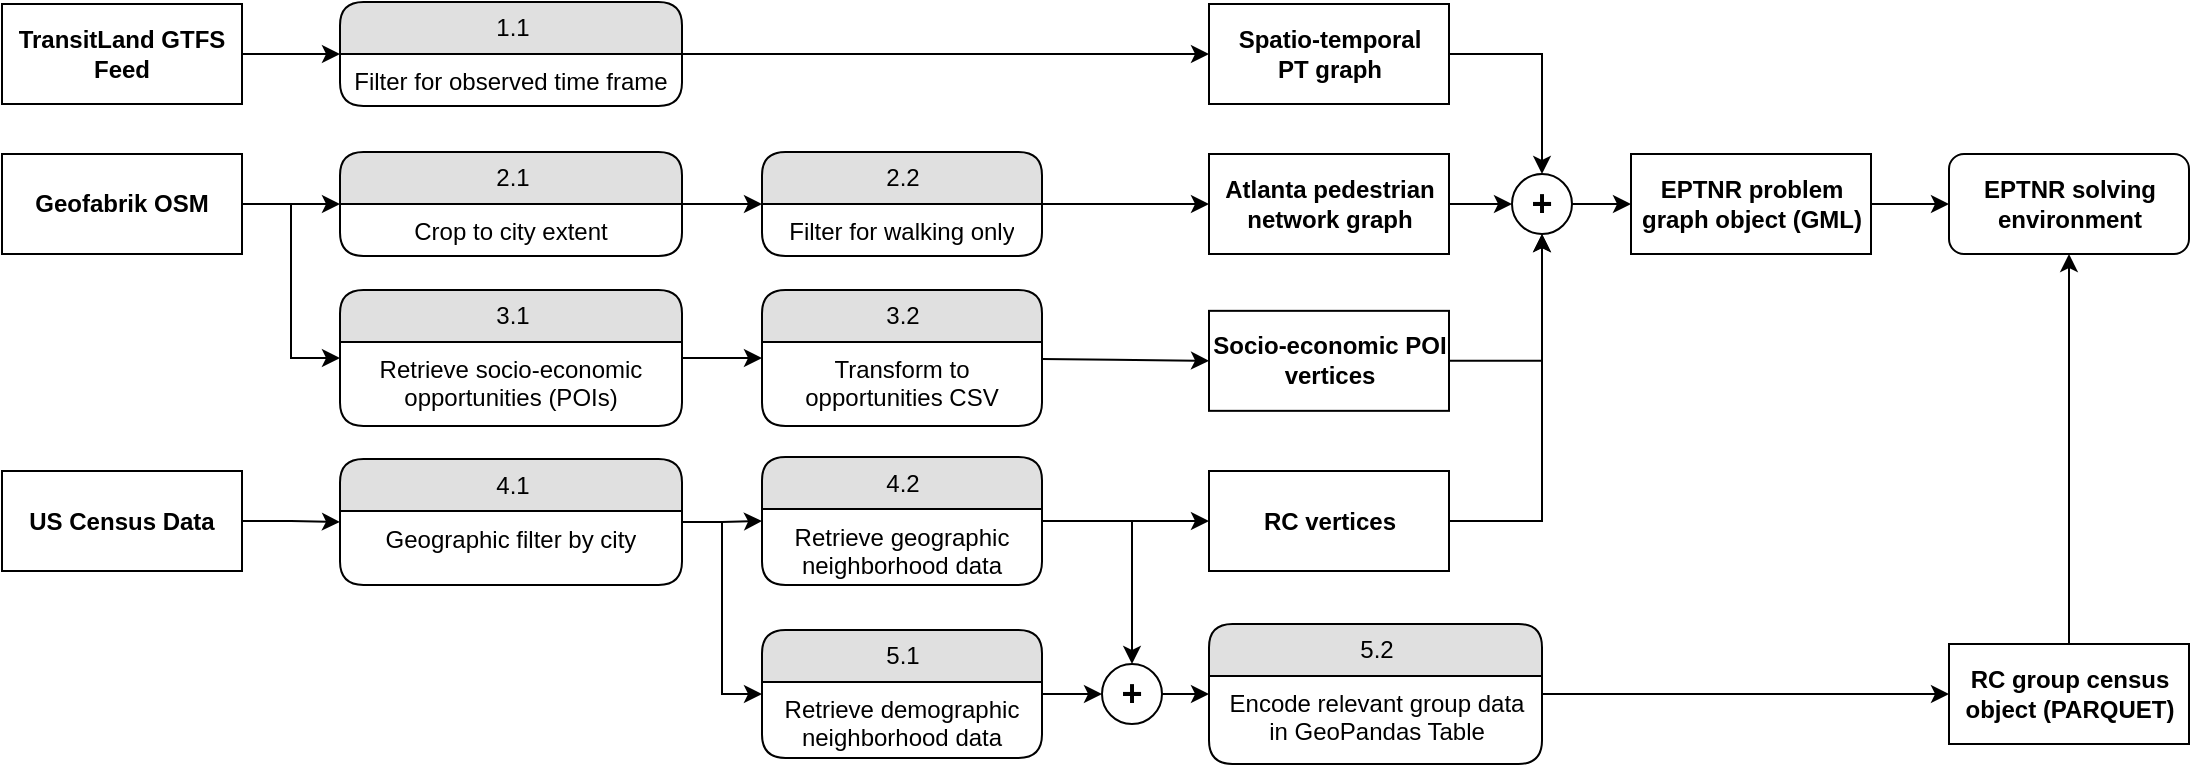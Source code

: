 <mxfile version="21.2.9" type="device">
  <diagram name="Page-1" id="BJRAtjOBlefh92h8dPco">
    <mxGraphModel dx="1509" dy="854" grid="1" gridSize="10" guides="1" tooltips="1" connect="1" arrows="1" fold="1" page="1" pageScale="1" pageWidth="850" pageHeight="1100" math="0" shadow="0">
      <root>
        <mxCell id="0" />
        <mxCell id="1" parent="0" />
        <mxCell id="rKIdzWX5Z8vHiSkLgWw_-30" style="edgeStyle=orthogonalEdgeStyle;rounded=0;orthogonalLoop=1;jettySize=auto;html=1;exitX=1;exitY=0.5;exitDx=0;exitDy=0;fontFamily=Helvetica;" parent="1" source="rKIdzWX5Z8vHiSkLgWw_-31" edge="1" target="rKIdzWX5Z8vHiSkLgWw_-33">
          <mxGeometry relative="1" as="geometry">
            <mxPoint x="242" y="482" as="targetPoint" />
          </mxGeometry>
        </mxCell>
        <mxCell id="rKIdzWX5Z8vHiSkLgWw_-31" value="&lt;b&gt;TransitLand GTFS Feed&lt;/b&gt;" style="whiteSpace=wrap;html=1;rounded=0;shadow=0;comic=0;labelBackgroundColor=none;strokeWidth=1;fontFamily=Helvetica;fontSize=12;align=center;" parent="1" vertex="1">
          <mxGeometry x="60" y="457" width="120" height="50" as="geometry" />
        </mxCell>
        <mxCell id="rKIdzWX5Z8vHiSkLgWw_-32" style="edgeStyle=orthogonalEdgeStyle;rounded=0;orthogonalLoop=1;jettySize=auto;html=1;exitX=1;exitY=0.5;exitDx=0;exitDy=0;fontFamily=Helvetica;" parent="1" source="rKIdzWX5Z8vHiSkLgWw_-33" target="rKIdzWX5Z8vHiSkLgWw_-47" edge="1">
          <mxGeometry relative="1" as="geometry" />
        </mxCell>
        <mxCell id="rKIdzWX5Z8vHiSkLgWw_-33" value="1.1" style="swimlane;html=1;fontStyle=0;childLayout=stackLayout;horizontal=1;startSize=26;fillColor=#e0e0e0;horizontalStack=0;resizeParent=1;resizeLast=0;collapsible=1;marginBottom=0;swimlaneFillColor=#ffffff;align=center;rounded=1;shadow=0;comic=0;labelBackgroundColor=none;strokeWidth=1;fontFamily=Helvetica;fontSize=12" parent="1" vertex="1">
          <mxGeometry x="229" y="456" width="171" height="52" as="geometry" />
        </mxCell>
        <mxCell id="rKIdzWX5Z8vHiSkLgWw_-34" value="Filter for observed time frame" style="text;html=1;strokeColor=none;fillColor=none;spacingLeft=4;spacingRight=4;whiteSpace=wrap;overflow=hidden;rotatable=0;points=[[0,0.5],[1,0.5]];portConstraint=eastwest;align=center;fontFamily=Helvetica;" parent="rKIdzWX5Z8vHiSkLgWw_-33" vertex="1">
          <mxGeometry y="26" width="171" height="26" as="geometry" />
        </mxCell>
        <mxCell id="rKIdzWX5Z8vHiSkLgWw_-35" style="edgeStyle=orthogonalEdgeStyle;rounded=0;orthogonalLoop=1;jettySize=auto;html=1;exitX=0.5;exitY=0;exitDx=0;exitDy=0;startArrow=none;fontFamily=Helvetica;" parent="1" source="rKIdzWX5Z8vHiSkLgWw_-74" target="rKIdzWX5Z8vHiSkLgWw_-112" edge="1">
          <mxGeometry relative="1" as="geometry">
            <mxPoint x="1093.5" y="579.5" as="targetPoint" />
          </mxGeometry>
        </mxCell>
        <mxCell id="rKIdzWX5Z8vHiSkLgWw_-36" style="edgeStyle=orthogonalEdgeStyle;rounded=0;orthogonalLoop=1;jettySize=auto;html=1;entryX=0;entryY=0.5;entryDx=0;entryDy=0;fontFamily=Helvetica;" parent="1" source="rKIdzWX5Z8vHiSkLgWw_-96" target="rKIdzWX5Z8vHiSkLgWw_-65" edge="1">
          <mxGeometry relative="1" as="geometry">
            <mxPoint x="565" y="815" as="sourcePoint" />
          </mxGeometry>
        </mxCell>
        <mxCell id="rKIdzWX5Z8vHiSkLgWw_-39" style="edgeStyle=orthogonalEdgeStyle;rounded=0;orthogonalLoop=1;jettySize=auto;html=1;exitX=1;exitY=0.5;exitDx=0;exitDy=0;fontFamily=Helvetica;" parent="1" source="rKIdzWX5Z8vHiSkLgWw_-40" target="rKIdzWX5Z8vHiSkLgWw_-48" edge="1">
          <mxGeometry relative="1" as="geometry" />
        </mxCell>
        <mxCell id="rKIdzWX5Z8vHiSkLgWw_-40" value="&lt;b&gt;Geofabrik OSM&lt;/b&gt;" style="whiteSpace=wrap;html=1;rounded=0;shadow=0;comic=0;labelBackgroundColor=none;strokeWidth=1;fontFamily=Helvetica;fontSize=12;align=center;" parent="1" vertex="1">
          <mxGeometry x="60" y="532" width="120" height="50" as="geometry" />
        </mxCell>
        <mxCell id="rKIdzWX5Z8vHiSkLgWw_-93" style="edgeStyle=orthogonalEdgeStyle;rounded=0;orthogonalLoop=1;jettySize=auto;html=1;fontFamily=Helvetica;" parent="1" source="rKIdzWX5Z8vHiSkLgWw_-42" target="rKIdzWX5Z8vHiSkLgWw_-90" edge="1">
          <mxGeometry relative="1" as="geometry" />
        </mxCell>
        <mxCell id="rKIdzWX5Z8vHiSkLgWw_-42" value="&lt;b&gt;US Census Data&lt;/b&gt;" style="whiteSpace=wrap;html=1;rounded=0;shadow=0;comic=0;labelBackgroundColor=none;strokeWidth=1;fontFamily=Helvetica;fontSize=12;align=center;" parent="1" vertex="1">
          <mxGeometry x="60" y="690.5" width="120" height="50" as="geometry" />
        </mxCell>
        <mxCell id="rKIdzWX5Z8vHiSkLgWw_-46" style="edgeStyle=orthogonalEdgeStyle;rounded=0;orthogonalLoop=1;jettySize=auto;html=1;exitX=1;exitY=0.5;exitDx=0;exitDy=0;entryX=0.5;entryY=0;entryDx=0;entryDy=0;fontFamily=Helvetica;" parent="1" source="rKIdzWX5Z8vHiSkLgWw_-47" target="rKIdzWX5Z8vHiSkLgWw_-54" edge="1">
          <mxGeometry relative="1" as="geometry" />
        </mxCell>
        <mxCell id="rKIdzWX5Z8vHiSkLgWw_-47" value="Spatio-temporal &lt;br&gt;PT graph" style="whiteSpace=wrap;html=1;rounded=0;shadow=0;comic=0;labelBackgroundColor=none;strokeWidth=1;fontFamily=Helvetica;fontSize=12;align=center;fontStyle=1" parent="1" vertex="1">
          <mxGeometry x="663.5" y="457" width="120" height="50" as="geometry" />
        </mxCell>
        <mxCell id="rKIdzWX5Z8vHiSkLgWw_-48" value="2.1" style="swimlane;html=1;fontStyle=0;childLayout=stackLayout;horizontal=1;startSize=26;fillColor=#e0e0e0;horizontalStack=0;resizeParent=1;resizeLast=0;collapsible=1;marginBottom=0;swimlaneFillColor=#ffffff;align=center;rounded=1;shadow=0;comic=0;labelBackgroundColor=none;strokeWidth=1;fontFamily=Helvetica;fontSize=12" parent="1" vertex="1">
          <mxGeometry x="229" y="531" width="171" height="52" as="geometry" />
        </mxCell>
        <mxCell id="rKIdzWX5Z8vHiSkLgWw_-49" value="Crop to city extent" style="text;html=1;strokeColor=none;fillColor=none;spacingLeft=4;spacingRight=4;whiteSpace=wrap;overflow=hidden;rotatable=0;points=[[0,0.5],[1,0.5]];portConstraint=eastwest;align=center;fontFamily=Helvetica;" parent="rKIdzWX5Z8vHiSkLgWw_-48" vertex="1">
          <mxGeometry y="26" width="171" height="26" as="geometry" />
        </mxCell>
        <mxCell id="rKIdzWX5Z8vHiSkLgWw_-50" style="edgeStyle=orthogonalEdgeStyle;rounded=0;orthogonalLoop=1;jettySize=auto;html=1;exitX=1;exitY=0.5;exitDx=0;exitDy=0;entryX=0;entryY=0.5;entryDx=0;entryDy=0;fontFamily=Helvetica;" parent="1" source="rKIdzWX5Z8vHiSkLgWw_-48" target="rKIdzWX5Z8vHiSkLgWw_-81" edge="1">
          <mxGeometry relative="1" as="geometry">
            <mxPoint x="622" y="571" as="sourcePoint" />
          </mxGeometry>
        </mxCell>
        <mxCell id="rKIdzWX5Z8vHiSkLgWw_-51" style="edgeStyle=orthogonalEdgeStyle;rounded=0;orthogonalLoop=1;jettySize=auto;html=1;exitX=1;exitY=0.5;exitDx=0;exitDy=0;entryX=0;entryY=0.5;entryDx=0;entryDy=0;fontFamily=Helvetica;" parent="1" source="rKIdzWX5Z8vHiSkLgWw_-52" target="rKIdzWX5Z8vHiSkLgWw_-54" edge="1">
          <mxGeometry relative="1" as="geometry" />
        </mxCell>
        <mxCell id="rKIdzWX5Z8vHiSkLgWw_-52" value="Atlanta pedestrian network graph" style="whiteSpace=wrap;html=1;rounded=0;shadow=0;comic=0;labelBackgroundColor=none;strokeWidth=1;fontFamily=Helvetica;fontSize=12;align=center;fontStyle=1" parent="1" vertex="1">
          <mxGeometry x="663.5" y="532" width="120" height="50" as="geometry" />
        </mxCell>
        <mxCell id="rKIdzWX5Z8vHiSkLgWw_-53" style="edgeStyle=orthogonalEdgeStyle;rounded=0;orthogonalLoop=1;jettySize=auto;html=1;exitX=1;exitY=0.5;exitDx=0;exitDy=0;entryX=0;entryY=0.5;entryDx=0;entryDy=0;fontFamily=Helvetica;" parent="1" source="rKIdzWX5Z8vHiSkLgWw_-54" target="rKIdzWX5Z8vHiSkLgWw_-76" edge="1">
          <mxGeometry relative="1" as="geometry">
            <mxPoint x="960.5" y="569" as="targetPoint" />
          </mxGeometry>
        </mxCell>
        <mxCell id="rKIdzWX5Z8vHiSkLgWw_-54" value="&lt;b&gt;&lt;font style=&quot;font-size: 18px&quot;&gt;+&lt;/font&gt;&lt;/b&gt;" style="ellipse;whiteSpace=wrap;html=1;rounded=1;shadow=0;comic=0;labelBackgroundColor=none;strokeWidth=1;fontFamily=Helvetica;fontSize=12;align=center;" parent="1" vertex="1">
          <mxGeometry x="815" y="542" width="30" height="30" as="geometry" />
        </mxCell>
        <mxCell id="rKIdzWX5Z8vHiSkLgWw_-56" style="edgeStyle=orthogonalEdgeStyle;rounded=0;orthogonalLoop=1;jettySize=auto;html=1;exitX=1;exitY=0.5;exitDx=0;exitDy=0;entryX=0;entryY=0.5;entryDx=0;entryDy=0;fontFamily=Helvetica;" parent="1" source="rKIdzWX5Z8vHiSkLgWw_-40" target="rKIdzWX5Z8vHiSkLgWw_-77" edge="1">
          <mxGeometry relative="1" as="geometry">
            <mxPoint x="180" y="655" as="sourcePoint" />
          </mxGeometry>
        </mxCell>
        <mxCell id="rKIdzWX5Z8vHiSkLgWw_-57" style="edgeStyle=orthogonalEdgeStyle;rounded=0;orthogonalLoop=1;jettySize=auto;html=1;exitX=1;exitY=0.5;exitDx=0;exitDy=0;entryX=0.5;entryY=1;entryDx=0;entryDy=0;startArrow=none;fontFamily=Helvetica;" parent="1" source="rKIdzWX5Z8vHiSkLgWw_-60" target="rKIdzWX5Z8vHiSkLgWw_-54" edge="1">
          <mxGeometry relative="1" as="geometry" />
        </mxCell>
        <mxCell id="rKIdzWX5Z8vHiSkLgWw_-58" value="" style="edgeStyle=orthogonalEdgeStyle;rounded=0;orthogonalLoop=1;jettySize=auto;html=1;fontFamily=Helvetica;" parent="1" source="rKIdzWX5Z8vHiSkLgWw_-77" target="rKIdzWX5Z8vHiSkLgWw_-66" edge="1">
          <mxGeometry relative="1" as="geometry" />
        </mxCell>
        <mxCell id="rKIdzWX5Z8vHiSkLgWw_-59" style="edgeStyle=orthogonalEdgeStyle;rounded=0;orthogonalLoop=1;jettySize=auto;html=1;exitX=1;exitY=0.5;exitDx=0;exitDy=0;fontFamily=Helvetica;" parent="1" target="rKIdzWX5Z8vHiSkLgWw_-60" edge="1">
          <mxGeometry relative="1" as="geometry">
            <mxPoint x="567.5" y="634.42" as="sourcePoint" />
          </mxGeometry>
        </mxCell>
        <mxCell id="rKIdzWX5Z8vHiSkLgWw_-60" value="&lt;b&gt;Socio-economic POI vertices&lt;/b&gt;" style="whiteSpace=wrap;html=1;rounded=0;shadow=0;comic=0;labelBackgroundColor=none;strokeWidth=1;fontFamily=Helvetica;fontSize=12;align=center;" parent="1" vertex="1">
          <mxGeometry x="663.5" y="610.42" width="120" height="50" as="geometry" />
        </mxCell>
        <mxCell id="rKIdzWX5Z8vHiSkLgWw_-106" style="edgeStyle=orthogonalEdgeStyle;rounded=0;orthogonalLoop=1;jettySize=auto;html=1;fontFamily=Helvetica;" parent="1" source="rKIdzWX5Z8vHiSkLgWw_-65" target="rKIdzWX5Z8vHiSkLgWw_-72" edge="1">
          <mxGeometry relative="1" as="geometry" />
        </mxCell>
        <mxCell id="rKIdzWX5Z8vHiSkLgWw_-65" value="&lt;b&gt;&lt;font style=&quot;font-size: 18px&quot;&gt;+&lt;/font&gt;&lt;/b&gt;" style="ellipse;whiteSpace=wrap;html=1;rounded=1;shadow=0;comic=0;labelBackgroundColor=none;strokeWidth=1;fontFamily=Helvetica;fontSize=12;align=center;" parent="1" vertex="1">
          <mxGeometry x="610" y="787" width="30" height="30" as="geometry" />
        </mxCell>
        <mxCell id="rKIdzWX5Z8vHiSkLgWw_-66" value="3.2" style="swimlane;html=1;fontStyle=0;childLayout=stackLayout;horizontal=1;startSize=26;fillColor=#e0e0e0;horizontalStack=0;resizeParent=1;resizeLast=0;collapsible=1;marginBottom=0;swimlaneFillColor=#ffffff;align=center;rounded=1;shadow=0;comic=0;labelBackgroundColor=none;strokeWidth=1;fontFamily=Helvetica;fontSize=12" parent="1" vertex="1">
          <mxGeometry x="440" y="600.0" width="140" height="68" as="geometry" />
        </mxCell>
        <mxCell id="rKIdzWX5Z8vHiSkLgWw_-67" value="Transform to opportunities CSV" style="text;html=1;strokeColor=none;fillColor=none;spacingLeft=4;spacingRight=4;whiteSpace=wrap;overflow=hidden;rotatable=0;points=[[0,0.5],[1,0.5]];portConstraint=eastwest;align=center;fontFamily=Helvetica;" parent="rKIdzWX5Z8vHiSkLgWw_-66" vertex="1">
          <mxGeometry y="26" width="140" height="34" as="geometry" />
        </mxCell>
        <mxCell id="rKIdzWX5Z8vHiSkLgWw_-71" style="edgeStyle=orthogonalEdgeStyle;rounded=0;orthogonalLoop=1;jettySize=auto;html=1;exitX=1;exitY=0.5;exitDx=0;exitDy=0;fontFamily=Helvetica;" parent="1" source="rKIdzWX5Z8vHiSkLgWw_-72" target="rKIdzWX5Z8vHiSkLgWw_-74" edge="1">
          <mxGeometry relative="1" as="geometry">
            <mxPoint x="864.5" y="802.043" as="targetPoint" />
          </mxGeometry>
        </mxCell>
        <mxCell id="rKIdzWX5Z8vHiSkLgWw_-72" value="5.2" style="swimlane;html=1;fontStyle=0;childLayout=stackLayout;horizontal=1;startSize=26;fillColor=#e0e0e0;horizontalStack=0;resizeParent=1;resizeLast=0;collapsible=1;marginBottom=0;swimlaneFillColor=#ffffff;align=center;rounded=1;shadow=0;comic=0;labelBackgroundColor=none;strokeWidth=1;fontFamily=Helvetica;fontSize=12" parent="1" vertex="1">
          <mxGeometry x="663.5" y="767" width="166.5" height="70" as="geometry" />
        </mxCell>
        <mxCell id="rKIdzWX5Z8vHiSkLgWw_-73" value="Encode relevant group data in GeoPandas Table" style="text;html=1;strokeColor=none;fillColor=none;spacingLeft=4;spacingRight=4;whiteSpace=wrap;overflow=hidden;rotatable=0;points=[[0,0.5],[1,0.5]];portConstraint=eastwest;align=center;fontFamily=Helvetica;" parent="rKIdzWX5Z8vHiSkLgWw_-72" vertex="1">
          <mxGeometry y="26" width="166.5" height="44" as="geometry" />
        </mxCell>
        <mxCell id="rKIdzWX5Z8vHiSkLgWw_-74" value="&lt;b&gt;RC group census object (PARQUET)&lt;/b&gt;" style="whiteSpace=wrap;html=1;rounded=0;shadow=0;comic=0;labelBackgroundColor=none;strokeWidth=1;fontFamily=Helvetica;fontSize=12;align=center;" parent="1" vertex="1">
          <mxGeometry x="1033.5" y="777" width="120" height="50" as="geometry" />
        </mxCell>
        <mxCell id="rKIdzWX5Z8vHiSkLgWw_-103" style="edgeStyle=orthogonalEdgeStyle;rounded=0;orthogonalLoop=1;jettySize=auto;html=1;fontFamily=Helvetica;" parent="1" source="rKIdzWX5Z8vHiSkLgWw_-76" target="rKIdzWX5Z8vHiSkLgWw_-112" edge="1">
          <mxGeometry relative="1" as="geometry">
            <mxPoint x="1033.5" y="557" as="targetPoint" />
          </mxGeometry>
        </mxCell>
        <mxCell id="rKIdzWX5Z8vHiSkLgWw_-76" value="&lt;b&gt;EPTNR problem graph object (GML)&lt;/b&gt;" style="whiteSpace=wrap;html=1;rounded=0;shadow=0;comic=0;labelBackgroundColor=none;strokeWidth=1;fontFamily=Helvetica;fontSize=12;align=center;" parent="1" vertex="1">
          <mxGeometry x="874.5" y="532" width="120" height="50" as="geometry" />
        </mxCell>
        <mxCell id="rKIdzWX5Z8vHiSkLgWw_-77" value="3.1" style="swimlane;html=1;fontStyle=0;childLayout=stackLayout;horizontal=1;startSize=26;fillColor=#e0e0e0;horizontalStack=0;resizeParent=1;resizeLast=0;collapsible=1;marginBottom=0;swimlaneFillColor=#ffffff;align=center;rounded=1;shadow=0;comic=0;labelBackgroundColor=none;strokeWidth=1;fontFamily=Helvetica;fontSize=12" parent="1" vertex="1">
          <mxGeometry x="229" y="600" width="171" height="68" as="geometry" />
        </mxCell>
        <mxCell id="rKIdzWX5Z8vHiSkLgWw_-78" value="Retrieve socio-economic opportunities (POIs)" style="text;html=1;strokeColor=none;fillColor=none;spacingLeft=4;spacingRight=4;whiteSpace=wrap;overflow=hidden;rotatable=0;points=[[0,0.5],[1,0.5]];portConstraint=eastwest;align=center;fontFamily=Helvetica;" parent="rKIdzWX5Z8vHiSkLgWw_-77" vertex="1">
          <mxGeometry y="26" width="171" height="34" as="geometry" />
        </mxCell>
        <mxCell id="rKIdzWX5Z8vHiSkLgWw_-100" style="edgeStyle=orthogonalEdgeStyle;rounded=0;orthogonalLoop=1;jettySize=auto;html=1;entryX=0;entryY=0.5;entryDx=0;entryDy=0;fontFamily=Helvetica;" parent="1" source="rKIdzWX5Z8vHiSkLgWw_-79" target="rKIdzWX5Z8vHiSkLgWw_-98" edge="1">
          <mxGeometry relative="1" as="geometry" />
        </mxCell>
        <mxCell id="rKIdzWX5Z8vHiSkLgWw_-105" style="edgeStyle=orthogonalEdgeStyle;rounded=0;orthogonalLoop=1;jettySize=auto;html=1;fontFamily=Helvetica;" parent="1" source="rKIdzWX5Z8vHiSkLgWw_-79" target="rKIdzWX5Z8vHiSkLgWw_-65" edge="1">
          <mxGeometry relative="1" as="geometry" />
        </mxCell>
        <mxCell id="rKIdzWX5Z8vHiSkLgWw_-79" value="4.2" style="swimlane;html=1;fontStyle=0;childLayout=stackLayout;horizontal=1;startSize=26;fillColor=#e0e0e0;horizontalStack=0;resizeParent=1;resizeLast=0;collapsible=1;marginBottom=0;swimlaneFillColor=#ffffff;align=center;rounded=1;shadow=0;comic=0;labelBackgroundColor=none;strokeWidth=1;fontFamily=Helvetica;fontSize=12" parent="1" vertex="1">
          <mxGeometry x="440" y="683.5" width="140" height="64" as="geometry" />
        </mxCell>
        <mxCell id="rKIdzWX5Z8vHiSkLgWw_-80" value="Retrieve geographic neighborhood data" style="text;html=1;strokeColor=none;fillColor=none;spacingLeft=4;spacingRight=4;whiteSpace=wrap;overflow=hidden;rotatable=0;points=[[0,0.5],[1,0.5]];portConstraint=eastwest;align=center;fontFamily=Helvetica;" parent="rKIdzWX5Z8vHiSkLgWw_-79" vertex="1">
          <mxGeometry y="26" width="140" height="37" as="geometry" />
        </mxCell>
        <mxCell id="rKIdzWX5Z8vHiSkLgWw_-83" style="edgeStyle=orthogonalEdgeStyle;rounded=0;orthogonalLoop=1;jettySize=auto;html=1;entryX=0;entryY=0.5;entryDx=0;entryDy=0;fontFamily=Helvetica;" parent="1" source="rKIdzWX5Z8vHiSkLgWw_-81" target="rKIdzWX5Z8vHiSkLgWw_-52" edge="1">
          <mxGeometry relative="1" as="geometry" />
        </mxCell>
        <mxCell id="rKIdzWX5Z8vHiSkLgWw_-81" value="2.2" style="swimlane;html=1;fontStyle=0;childLayout=stackLayout;horizontal=1;startSize=26;fillColor=#e0e0e0;horizontalStack=0;resizeParent=1;resizeLast=0;collapsible=1;marginBottom=0;swimlaneFillColor=#ffffff;align=center;rounded=1;shadow=0;comic=0;labelBackgroundColor=none;strokeWidth=1;fontFamily=Helvetica;fontSize=12" parent="1" vertex="1">
          <mxGeometry x="440" y="531" width="140" height="52" as="geometry" />
        </mxCell>
        <mxCell id="rKIdzWX5Z8vHiSkLgWw_-82" value="Filter for walking only" style="text;html=1;strokeColor=none;fillColor=none;spacingLeft=4;spacingRight=4;whiteSpace=wrap;overflow=hidden;rotatable=0;points=[[0,0.5],[1,0.5]];portConstraint=eastwest;align=center;fontFamily=Helvetica;" parent="rKIdzWX5Z8vHiSkLgWw_-81" vertex="1">
          <mxGeometry y="26" width="140" height="26" as="geometry" />
        </mxCell>
        <mxCell id="rKIdzWX5Z8vHiSkLgWw_-94" style="edgeStyle=orthogonalEdgeStyle;rounded=0;orthogonalLoop=1;jettySize=auto;html=1;fontFamily=Helvetica;" parent="1" source="rKIdzWX5Z8vHiSkLgWw_-90" target="rKIdzWX5Z8vHiSkLgWw_-79" edge="1">
          <mxGeometry relative="1" as="geometry" />
        </mxCell>
        <mxCell id="rKIdzWX5Z8vHiSkLgWw_-95" style="edgeStyle=orthogonalEdgeStyle;rounded=0;orthogonalLoop=1;jettySize=auto;html=1;fontFamily=Helvetica;" parent="1" source="rKIdzWX5Z8vHiSkLgWw_-90" target="rKIdzWX5Z8vHiSkLgWw_-96" edge="1">
          <mxGeometry relative="1" as="geometry">
            <mxPoint x="425.42" y="802.19" as="targetPoint" />
            <Array as="points">
              <mxPoint x="420" y="716" />
              <mxPoint x="420" y="802" />
            </Array>
          </mxGeometry>
        </mxCell>
        <mxCell id="rKIdzWX5Z8vHiSkLgWw_-90" value="4.1" style="swimlane;html=1;fontStyle=0;childLayout=stackLayout;horizontal=1;startSize=26;fillColor=#e0e0e0;horizontalStack=0;resizeParent=1;resizeLast=0;collapsible=1;marginBottom=0;swimlaneFillColor=#ffffff;align=center;rounded=1;shadow=0;comic=0;labelBackgroundColor=none;strokeWidth=1;fontFamily=Helvetica;fontSize=12" parent="1" vertex="1">
          <mxGeometry x="229" y="684.5" width="171" height="63" as="geometry" />
        </mxCell>
        <mxCell id="rKIdzWX5Z8vHiSkLgWw_-91" value="Geographic filter by city" style="text;html=1;strokeColor=none;fillColor=none;spacingLeft=4;spacingRight=4;whiteSpace=wrap;overflow=hidden;rotatable=0;points=[[0,0.5],[1,0.5]];portConstraint=eastwest;align=center;fontFamily=Helvetica;" parent="rKIdzWX5Z8vHiSkLgWw_-90" vertex="1">
          <mxGeometry y="26" width="171" height="37" as="geometry" />
        </mxCell>
        <mxCell id="rKIdzWX5Z8vHiSkLgWw_-96" value="5.1" style="swimlane;html=1;fontStyle=0;childLayout=stackLayout;horizontal=1;startSize=26;fillColor=#e0e0e0;horizontalStack=0;resizeParent=1;resizeLast=0;collapsible=1;marginBottom=0;swimlaneFillColor=#ffffff;align=center;rounded=1;shadow=0;comic=0;labelBackgroundColor=none;strokeWidth=1;fontFamily=Helvetica;fontSize=12" parent="1" vertex="1">
          <mxGeometry x="440" y="770" width="140" height="64" as="geometry" />
        </mxCell>
        <mxCell id="rKIdzWX5Z8vHiSkLgWw_-97" value="Retrieve demographic neighborhood data" style="text;html=1;strokeColor=none;fillColor=none;spacingLeft=4;spacingRight=4;whiteSpace=wrap;overflow=hidden;rotatable=0;points=[[0,0.5],[1,0.5]];portConstraint=eastwest;align=center;fontFamily=Helvetica;" parent="rKIdzWX5Z8vHiSkLgWw_-96" vertex="1">
          <mxGeometry y="26" width="140" height="37" as="geometry" />
        </mxCell>
        <mxCell id="rKIdzWX5Z8vHiSkLgWw_-104" style="edgeStyle=orthogonalEdgeStyle;rounded=0;orthogonalLoop=1;jettySize=auto;html=1;fontFamily=Helvetica;" parent="1" source="rKIdzWX5Z8vHiSkLgWw_-98" target="rKIdzWX5Z8vHiSkLgWw_-54" edge="1">
          <mxGeometry relative="1" as="geometry" />
        </mxCell>
        <mxCell id="rKIdzWX5Z8vHiSkLgWw_-98" value="&lt;b&gt;RC vertices&lt;/b&gt;" style="whiteSpace=wrap;html=1;rounded=0;shadow=0;comic=0;labelBackgroundColor=none;strokeWidth=1;fontFamily=Helvetica;fontSize=12;align=center;" parent="1" vertex="1">
          <mxGeometry x="663.5" y="690.5" width="120" height="50" as="geometry" />
        </mxCell>
        <mxCell id="rKIdzWX5Z8vHiSkLgWw_-112" value="&lt;b&gt;EPTNR solving environment&lt;/b&gt;" style="whiteSpace=wrap;html=1;rounded=1;shadow=0;comic=0;labelBackgroundColor=none;strokeWidth=1;fontFamily=Helvetica;fontSize=12;align=center;" parent="1" vertex="1">
          <mxGeometry x="1033.5" y="532" width="120" height="50" as="geometry" />
        </mxCell>
      </root>
    </mxGraphModel>
  </diagram>
</mxfile>
